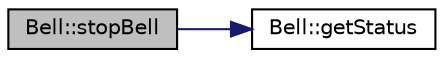 digraph "Bell::stopBell"
{
  edge [fontname="Helvetica",fontsize="10",labelfontname="Helvetica",labelfontsize="10"];
  node [fontname="Helvetica",fontsize="10",shape=record];
  rankdir="LR";
  Node11 [label="Bell::stopBell",height=0.2,width=0.4,color="black", fillcolor="grey75", style="filled", fontcolor="black"];
  Node11 -> Node12 [color="midnightblue",fontsize="10",style="solid",fontname="Helvetica"];
  Node12 [label="Bell::getStatus",height=0.2,width=0.4,color="black", fillcolor="white", style="filled",URL="$class_bell.html#a207c4a826a1ea7fa264ed72ce2da4547",tooltip="Get the Status object. "];
}
